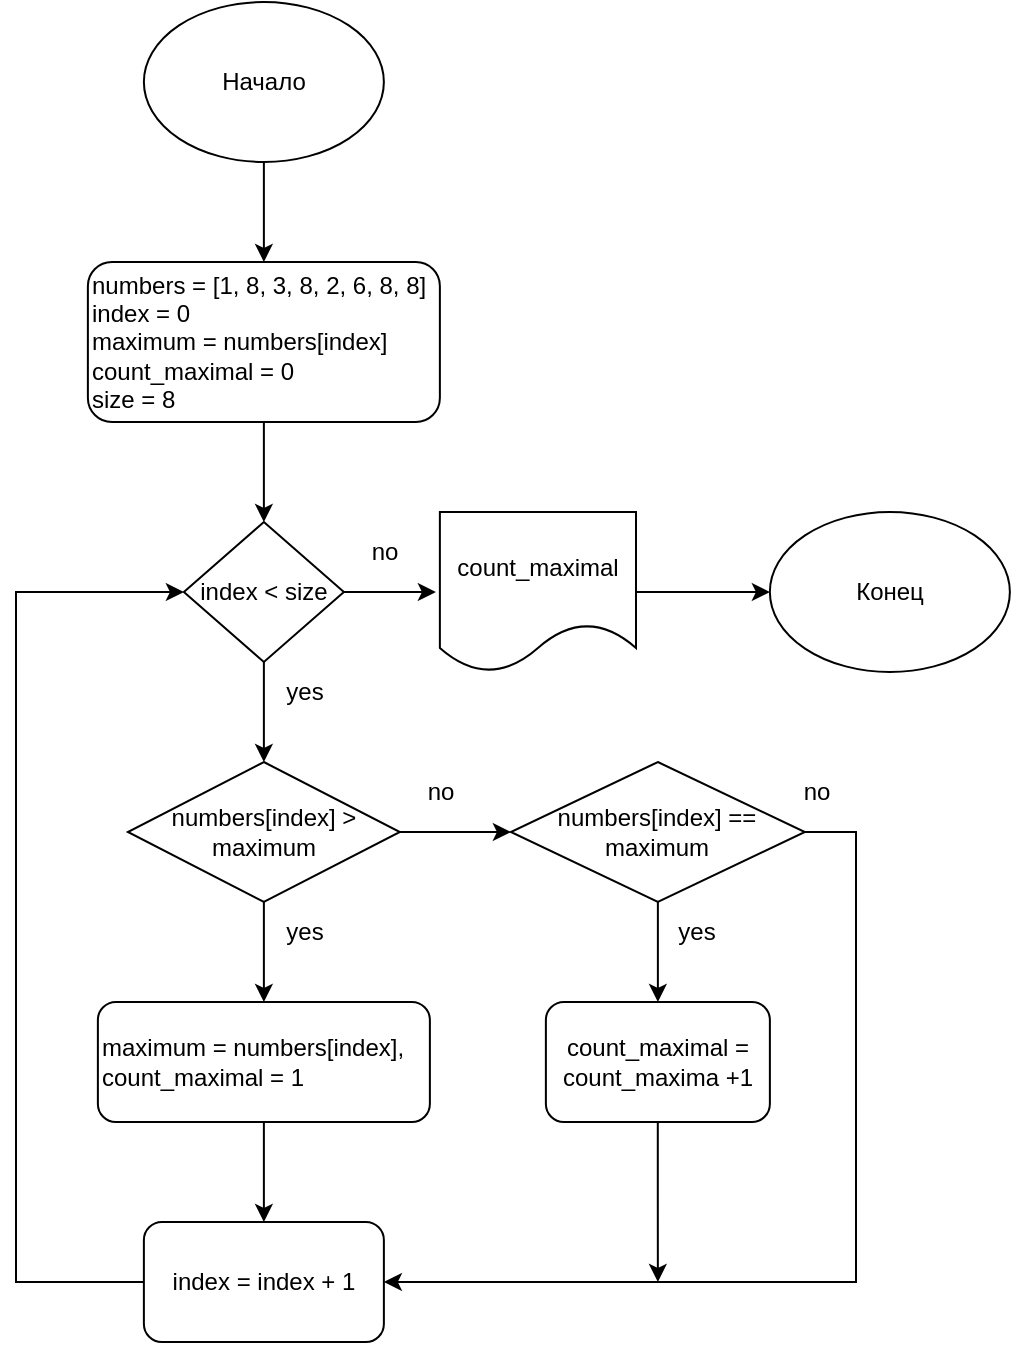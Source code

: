 <mxfile version="24.4.13" type="device">
  <diagram name="Страница — 1" id="5TNJbmF7i0YOtMnXRh5j">
    <mxGraphModel dx="1687" dy="895" grid="1" gridSize="10" guides="1" tooltips="1" connect="1" arrows="1" fold="1" page="1" pageScale="1" pageWidth="827" pageHeight="1169" math="0" shadow="0">
      <root>
        <mxCell id="0" />
        <mxCell id="1" parent="0" />
        <mxCell id="S-z1iE_LrDKWBaXumnFq-4" style="edgeStyle=orthogonalEdgeStyle;rounded=0;orthogonalLoop=1;jettySize=auto;html=1;entryX=0.5;entryY=0;entryDx=0;entryDy=0;" edge="1" parent="1" source="S-z1iE_LrDKWBaXumnFq-1" target="S-z1iE_LrDKWBaXumnFq-3">
          <mxGeometry relative="1" as="geometry" />
        </mxCell>
        <mxCell id="S-z1iE_LrDKWBaXumnFq-1" value="Начало" style="ellipse;whiteSpace=wrap;html=1;" vertex="1" parent="1">
          <mxGeometry x="253.94" y="60" width="120" height="80" as="geometry" />
        </mxCell>
        <mxCell id="S-z1iE_LrDKWBaXumnFq-6" style="edgeStyle=orthogonalEdgeStyle;rounded=0;orthogonalLoop=1;jettySize=auto;html=1;entryX=0.5;entryY=0;entryDx=0;entryDy=0;" edge="1" parent="1" source="S-z1iE_LrDKWBaXumnFq-3" target="S-z1iE_LrDKWBaXumnFq-5">
          <mxGeometry relative="1" as="geometry" />
        </mxCell>
        <mxCell id="S-z1iE_LrDKWBaXumnFq-3" value="&lt;div style=&quot;padding-left: 0px;&quot; align=&quot;left&quot;&gt;numbers = [1, 8, 3, 8, 2, 6, 8, 8]&lt;/div&gt;&lt;div align=&quot;left&quot;&gt;index = 0&lt;/div&gt;&lt;div align=&quot;left&quot;&gt;maximum = numbers[index]&lt;/div&gt;&lt;div align=&quot;left&quot;&gt;count_maximal = 0&lt;/div&gt;&lt;div align=&quot;left&quot;&gt;size = 8&lt;br&gt;&lt;/div&gt;" style="rounded=1;whiteSpace=wrap;html=1;align=left;" vertex="1" parent="1">
          <mxGeometry x="225.94" y="190" width="176" height="80" as="geometry" />
        </mxCell>
        <mxCell id="S-z1iE_LrDKWBaXumnFq-8" style="edgeStyle=orthogonalEdgeStyle;rounded=0;orthogonalLoop=1;jettySize=auto;html=1;entryX=0.5;entryY=0;entryDx=0;entryDy=0;" edge="1" parent="1" source="S-z1iE_LrDKWBaXumnFq-5" target="S-z1iE_LrDKWBaXumnFq-7">
          <mxGeometry relative="1" as="geometry" />
        </mxCell>
        <mxCell id="S-z1iE_LrDKWBaXumnFq-37" style="edgeStyle=orthogonalEdgeStyle;rounded=0;orthogonalLoop=1;jettySize=auto;html=1;" edge="1" parent="1" source="S-z1iE_LrDKWBaXumnFq-5">
          <mxGeometry relative="1" as="geometry">
            <mxPoint x="399.94" y="355" as="targetPoint" />
          </mxGeometry>
        </mxCell>
        <mxCell id="S-z1iE_LrDKWBaXumnFq-5" value="index &amp;lt; size" style="rhombus;whiteSpace=wrap;html=1;" vertex="1" parent="1">
          <mxGeometry x="273.94" y="320" width="80" height="70" as="geometry" />
        </mxCell>
        <mxCell id="S-z1iE_LrDKWBaXumnFq-11" style="edgeStyle=orthogonalEdgeStyle;rounded=0;orthogonalLoop=1;jettySize=auto;html=1;entryX=0.5;entryY=0;entryDx=0;entryDy=0;" edge="1" parent="1" source="S-z1iE_LrDKWBaXumnFq-7" target="S-z1iE_LrDKWBaXumnFq-10">
          <mxGeometry relative="1" as="geometry" />
        </mxCell>
        <mxCell id="S-z1iE_LrDKWBaXumnFq-21" value="" style="edgeStyle=orthogonalEdgeStyle;rounded=0;orthogonalLoop=1;jettySize=auto;html=1;" edge="1" parent="1" source="S-z1iE_LrDKWBaXumnFq-7" target="S-z1iE_LrDKWBaXumnFq-19">
          <mxGeometry relative="1" as="geometry" />
        </mxCell>
        <mxCell id="S-z1iE_LrDKWBaXumnFq-7" value="numbers[index] &amp;gt; maximum" style="rhombus;whiteSpace=wrap;html=1;" vertex="1" parent="1">
          <mxGeometry x="245.94" y="440" width="136" height="70" as="geometry" />
        </mxCell>
        <mxCell id="S-z1iE_LrDKWBaXumnFq-9" value="yes" style="text;html=1;align=center;verticalAlign=middle;resizable=0;points=[];autosize=1;strokeColor=none;fillColor=none;" vertex="1" parent="1">
          <mxGeometry x="313.94" y="390" width="40" height="30" as="geometry" />
        </mxCell>
        <mxCell id="S-z1iE_LrDKWBaXumnFq-13" style="edgeStyle=orthogonalEdgeStyle;rounded=0;orthogonalLoop=1;jettySize=auto;html=1;entryX=0.5;entryY=0;entryDx=0;entryDy=0;" edge="1" parent="1" source="S-z1iE_LrDKWBaXumnFq-10" target="S-z1iE_LrDKWBaXumnFq-12">
          <mxGeometry relative="1" as="geometry" />
        </mxCell>
        <mxCell id="S-z1iE_LrDKWBaXumnFq-10" value="&lt;div align=&quot;left&quot;&gt;maximum = numbers[index],&lt;/div&gt;&lt;div align=&quot;left&quot;&gt;count_maximal = 1&lt;br&gt;&lt;/div&gt;" style="rounded=1;whiteSpace=wrap;html=1;align=left;" vertex="1" parent="1">
          <mxGeometry x="230.94" y="560" width="166" height="60" as="geometry" />
        </mxCell>
        <mxCell id="S-z1iE_LrDKWBaXumnFq-43" style="edgeStyle=orthogonalEdgeStyle;rounded=0;orthogonalLoop=1;jettySize=auto;html=1;entryX=0;entryY=0.5;entryDx=0;entryDy=0;" edge="1" parent="1" source="S-z1iE_LrDKWBaXumnFq-12" target="S-z1iE_LrDKWBaXumnFq-5">
          <mxGeometry relative="1" as="geometry">
            <mxPoint x="170" y="360" as="targetPoint" />
            <Array as="points">
              <mxPoint x="190" y="700" />
              <mxPoint x="190" y="355" />
            </Array>
          </mxGeometry>
        </mxCell>
        <mxCell id="S-z1iE_LrDKWBaXumnFq-12" value="index = index + 1" style="rounded=1;whiteSpace=wrap;html=1;" vertex="1" parent="1">
          <mxGeometry x="253.94" y="670" width="120" height="60" as="geometry" />
        </mxCell>
        <mxCell id="S-z1iE_LrDKWBaXumnFq-26" style="edgeStyle=orthogonalEdgeStyle;rounded=0;orthogonalLoop=1;jettySize=auto;html=1;entryX=0.5;entryY=0;entryDx=0;entryDy=0;" edge="1" parent="1" source="S-z1iE_LrDKWBaXumnFq-19" target="S-z1iE_LrDKWBaXumnFq-25">
          <mxGeometry relative="1" as="geometry" />
        </mxCell>
        <mxCell id="S-z1iE_LrDKWBaXumnFq-47" style="edgeStyle=orthogonalEdgeStyle;rounded=0;orthogonalLoop=1;jettySize=auto;html=1;entryX=1;entryY=0.5;entryDx=0;entryDy=0;" edge="1" parent="1" source="S-z1iE_LrDKWBaXumnFq-19" target="S-z1iE_LrDKWBaXumnFq-12">
          <mxGeometry relative="1" as="geometry">
            <mxPoint x="640" y="700" as="targetPoint" />
            <Array as="points">
              <mxPoint x="610" y="475" />
              <mxPoint x="610" y="700" />
            </Array>
          </mxGeometry>
        </mxCell>
        <mxCell id="S-z1iE_LrDKWBaXumnFq-19" value="numbers[index] == maximum" style="rhombus;whiteSpace=wrap;html=1;" vertex="1" parent="1">
          <mxGeometry x="437.44" y="440" width="147" height="70" as="geometry" />
        </mxCell>
        <mxCell id="S-z1iE_LrDKWBaXumnFq-22" value="yes" style="text;html=1;align=center;verticalAlign=middle;resizable=0;points=[];autosize=1;strokeColor=none;fillColor=none;" vertex="1" parent="1">
          <mxGeometry x="313.94" y="510" width="40" height="30" as="geometry" />
        </mxCell>
        <mxCell id="S-z1iE_LrDKWBaXumnFq-23" value="no" style="text;html=1;align=center;verticalAlign=middle;resizable=0;points=[];autosize=1;strokeColor=none;fillColor=none;" vertex="1" parent="1">
          <mxGeometry x="381.94" y="440" width="40" height="30" as="geometry" />
        </mxCell>
        <mxCell id="S-z1iE_LrDKWBaXumnFq-48" style="edgeStyle=orthogonalEdgeStyle;rounded=0;orthogonalLoop=1;jettySize=auto;html=1;" edge="1" parent="1" source="S-z1iE_LrDKWBaXumnFq-25">
          <mxGeometry relative="1" as="geometry">
            <mxPoint x="510.94" y="700" as="targetPoint" />
          </mxGeometry>
        </mxCell>
        <mxCell id="S-z1iE_LrDKWBaXumnFq-25" value="&lt;div align=&quot;center&quot;&gt;count_maximal = count_maxima +1&lt;br&gt;&lt;/div&gt;" style="rounded=1;whiteSpace=wrap;html=1;align=center;" vertex="1" parent="1">
          <mxGeometry x="454.94" y="560" width="112" height="60" as="geometry" />
        </mxCell>
        <mxCell id="S-z1iE_LrDKWBaXumnFq-32" value="yes" style="text;html=1;align=center;verticalAlign=middle;resizable=0;points=[];autosize=1;strokeColor=none;fillColor=none;" vertex="1" parent="1">
          <mxGeometry x="509.94" y="510" width="40" height="30" as="geometry" />
        </mxCell>
        <mxCell id="S-z1iE_LrDKWBaXumnFq-35" value="no" style="text;html=1;align=center;verticalAlign=middle;resizable=0;points=[];autosize=1;strokeColor=none;fillColor=none;" vertex="1" parent="1">
          <mxGeometry x="569.94" y="440" width="40" height="30" as="geometry" />
        </mxCell>
        <mxCell id="S-z1iE_LrDKWBaXumnFq-42" style="edgeStyle=orthogonalEdgeStyle;rounded=0;orthogonalLoop=1;jettySize=auto;html=1;" edge="1" parent="1" source="S-z1iE_LrDKWBaXumnFq-36" target="S-z1iE_LrDKWBaXumnFq-39">
          <mxGeometry relative="1" as="geometry" />
        </mxCell>
        <mxCell id="S-z1iE_LrDKWBaXumnFq-36" value="count_maximal" style="shape=document;whiteSpace=wrap;html=1;boundedLbl=1;" vertex="1" parent="1">
          <mxGeometry x="401.94" y="315" width="98.06" height="80" as="geometry" />
        </mxCell>
        <mxCell id="S-z1iE_LrDKWBaXumnFq-38" value="no" style="text;html=1;align=center;verticalAlign=middle;resizable=0;points=[];autosize=1;strokeColor=none;fillColor=none;" vertex="1" parent="1">
          <mxGeometry x="353.94" y="320" width="40" height="30" as="geometry" />
        </mxCell>
        <mxCell id="S-z1iE_LrDKWBaXumnFq-39" value="Конец" style="ellipse;whiteSpace=wrap;html=1;" vertex="1" parent="1">
          <mxGeometry x="566.94" y="315" width="120" height="80" as="geometry" />
        </mxCell>
      </root>
    </mxGraphModel>
  </diagram>
</mxfile>
